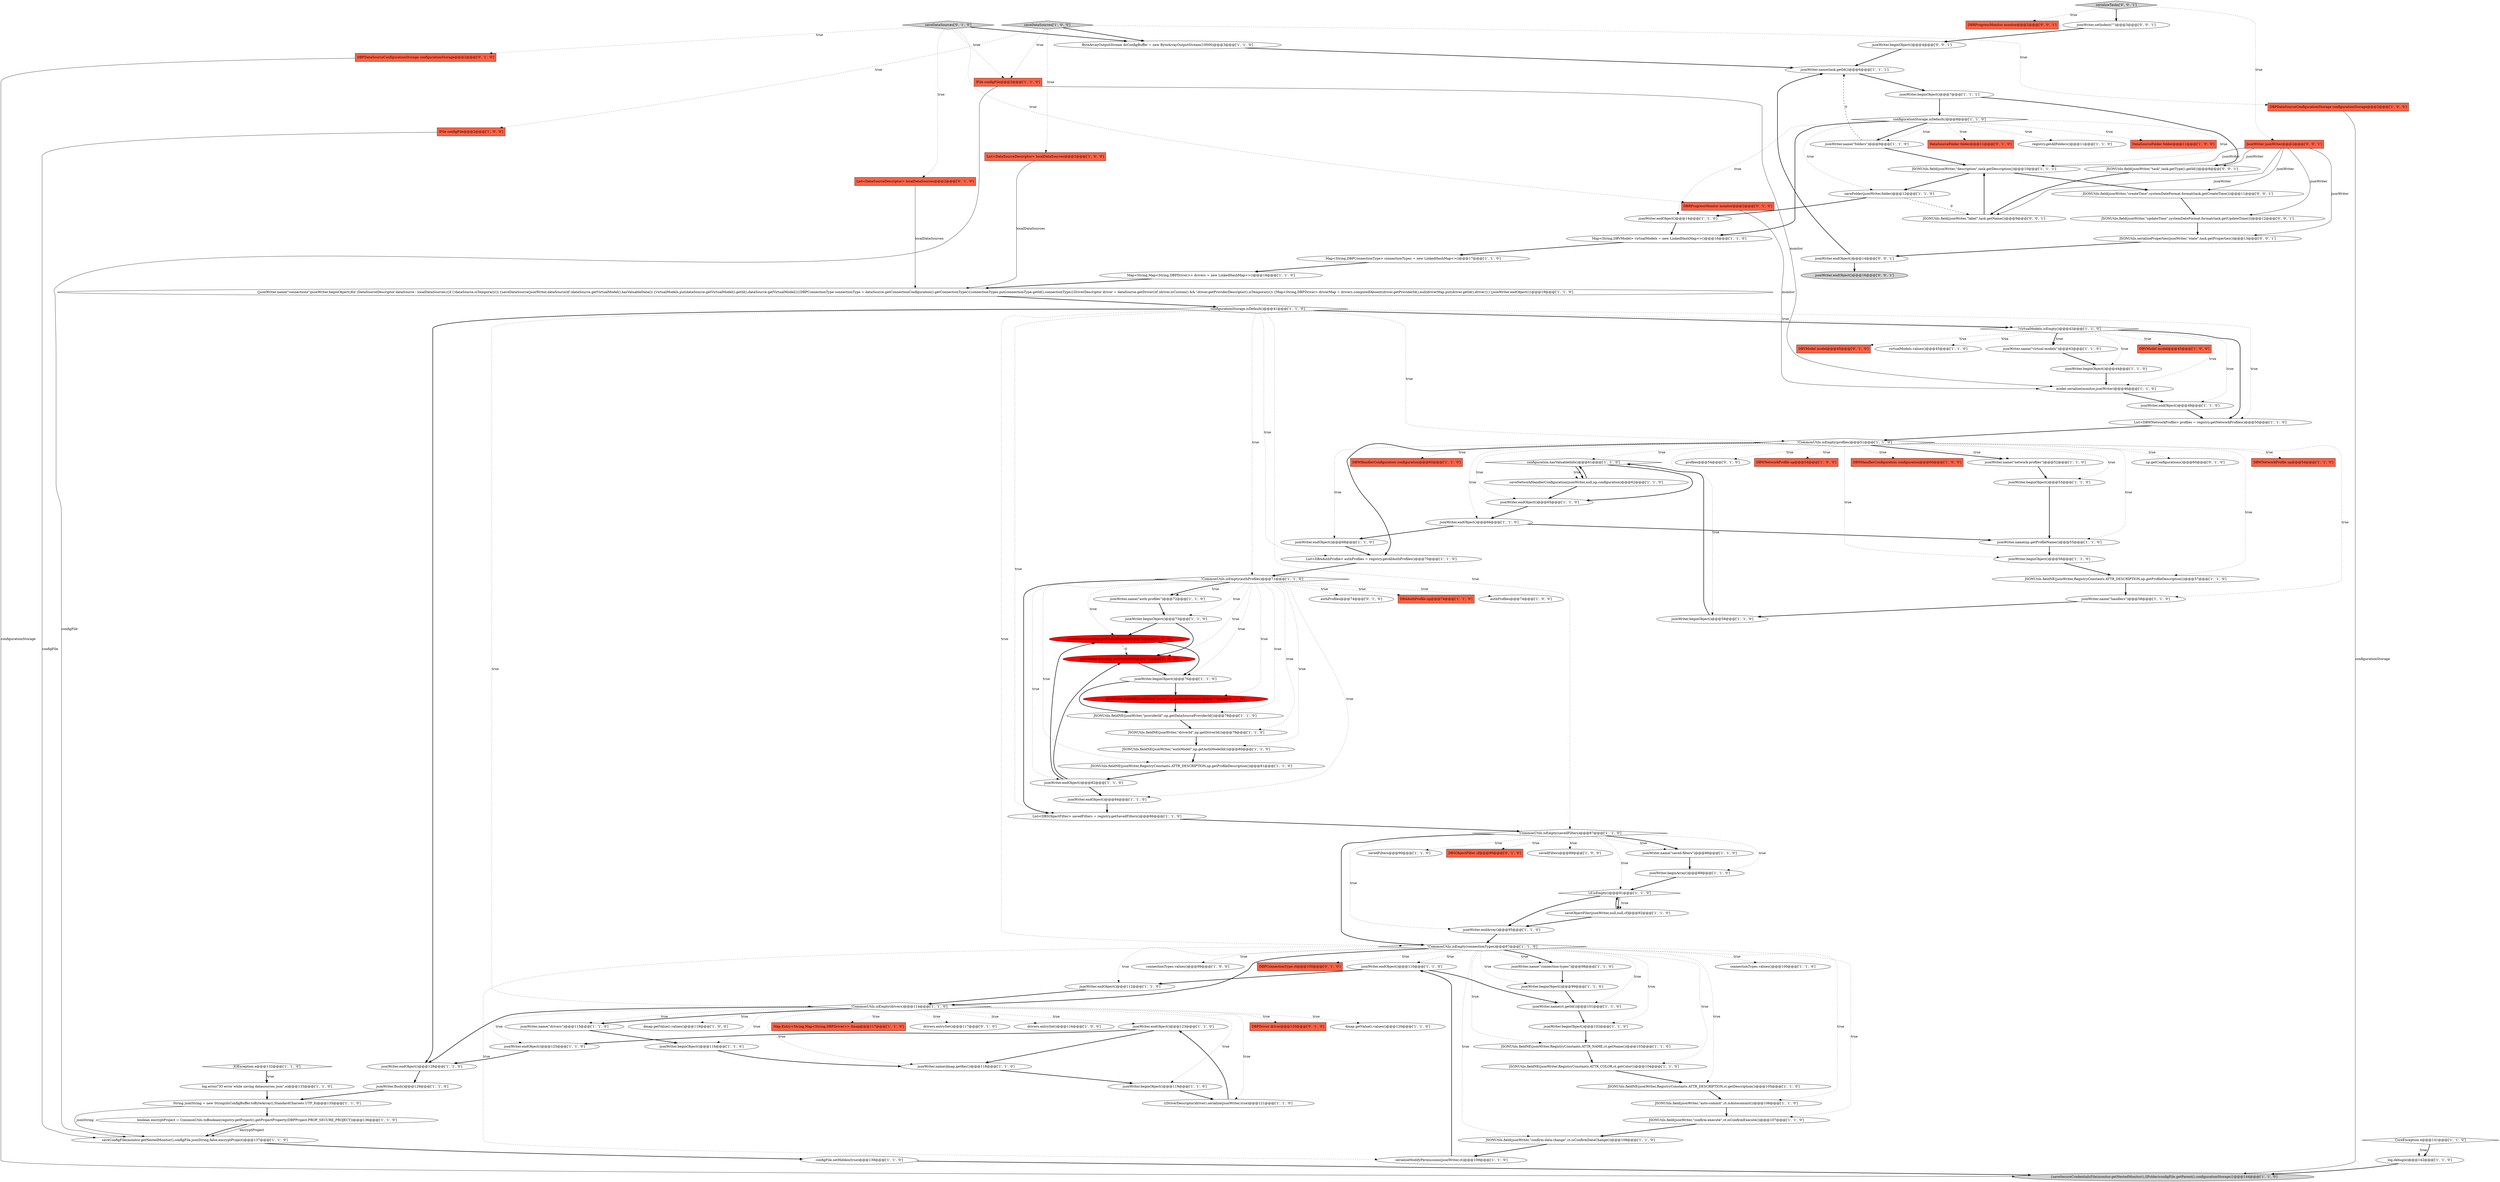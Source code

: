 digraph {
57 [style = filled, label = "jsonWriter.beginArray()@@@89@@@['1', '1', '0']", fillcolor = white, shape = ellipse image = "AAA0AAABBB1BBB"];
115 [style = filled, label = "DBPDataSourceConfigurationStorage configurationStorage@@@2@@@['0', '1', '0']", fillcolor = tomato, shape = box image = "AAA0AAABBB2BBB"];
90 [style = filled, label = "IFile configFile@@@2@@@['1', '1', '0']", fillcolor = tomato, shape = box image = "AAA0AAABBB1BBB"];
23 [style = filled, label = "{jsonWriter.name(\"connections\")jsonWriter.beginObject()for (DataSourceDescriptor dataSource : localDataSources){if (!dataSource.isTemporary()) {saveDataSource(jsonWriter,dataSource)if (dataSource.getVirtualModel().hasValuableData()) {virtualModels.put(dataSource.getVirtualModel().getId(),dataSource.getVirtualModel())}DBPConnectionType connectionType = dataSource.getConnectionConfiguration().getConnectionType(){connectionTypes.put(connectionType.getId(),connectionType)}DriverDescriptor driver = dataSource.getDriver()if (driver.isCustom() && !driver.getProviderDescriptor().isTemporary()) {Map<String,DBPDriver> driverMap = drivers.computeIfAbsent(driver.getProviderId(),null)driverMap.put(driver.getId(),driver)}}}jsonWriter.endObject()}@@@19@@@['1', '1', '0']", fillcolor = white, shape = ellipse image = "AAA0AAABBB1BBB"];
26 [style = filled, label = "jsonWriter.name(\"auth-profiles\")@@@72@@@['1', '1', '0']", fillcolor = white, shape = ellipse image = "AAA0AAABBB1BBB"];
68 [style = filled, label = "{saveSecureCredentialsFile(monitor.getNestedMonitor(),(IFolder)configFile.getParent(),configurationStorage)}@@@144@@@['1', '1', '0']", fillcolor = lightgray, shape = ellipse image = "AAA0AAABBB1BBB"];
119 [style = filled, label = "DBRProgressMonitor monitor@@@2@@@['0', '1', '0']", fillcolor = tomato, shape = box image = "AAA0AAABBB2BBB"];
6 [style = filled, label = "JSONUtils.fieldNE(jsonWriter,\"providerId\",np.getDataSourceProviderId())@@@78@@@['1', '1', '0']", fillcolor = white, shape = ellipse image = "AAA0AAABBB1BBB"];
1 [style = filled, label = "configuration.hasValuableInfo()@@@61@@@['1', '1', '0']", fillcolor = white, shape = diamond image = "AAA0AAABBB1BBB"];
124 [style = filled, label = "DBRProgressMonitor monitor@@@2@@@['0', '0', '1']", fillcolor = tomato, shape = box image = "AAA0AAABBB3BBB"];
86 [style = filled, label = "!CommonUtils.isEmpty(profiles)@@@51@@@['1', '1', '0']", fillcolor = white, shape = diamond image = "AAA0AAABBB1BBB"];
43 [style = filled, label = "jsonWriter.endObject()@@@123@@@['1', '1', '0']", fillcolor = white, shape = ellipse image = "AAA0AAABBB1BBB"];
104 [style = filled, label = "boolean encryptProject = CommonUtils.toBoolean(registry.getProject().getProjectProperty(DBPProject.PROP_SECURE_PROJECT))@@@136@@@['1', '1', '0']", fillcolor = white, shape = ellipse image = "AAA0AAABBB1BBB"];
72 [style = filled, label = "savedFilters@@@90@@@['1', '1', '0']", fillcolor = white, shape = ellipse image = "AAA0AAABBB1BBB"];
78 [style = filled, label = "!CommonUtils.isEmpty(connectionTypes)@@@97@@@['1', '1', '0']", fillcolor = white, shape = diamond image = "AAA0AAABBB1BBB"];
34 [style = filled, label = "jsonWriter.name(np.getProfileName())@@@75@@@['1', '0', '0']", fillcolor = red, shape = ellipse image = "AAA1AAABBB1BBB"];
2 [style = filled, label = "!CommonUtils.isEmpty(authProfiles)@@@71@@@['1', '1', '0']", fillcolor = white, shape = diamond image = "AAA0AAABBB1BBB"];
27 [style = filled, label = "jsonWriter.beginObject()@@@56@@@['1', '1', '0']", fillcolor = white, shape = ellipse image = "AAA0AAABBB1BBB"];
92 [style = filled, label = "jsonWriter.name(\"virtual-models\")@@@43@@@['1', '1', '0']", fillcolor = white, shape = ellipse image = "AAA0AAABBB1BBB"];
48 [style = filled, label = "JSONUtils.fieldNE(jsonWriter,\"authModel\",np.getAuthModelId())@@@80@@@['1', '1', '0']", fillcolor = white, shape = ellipse image = "AAA0AAABBB1BBB"];
46 [style = filled, label = "DBPDataSourceConfigurationStorage configurationStorage@@@2@@@['1', '0', '0']", fillcolor = tomato, shape = box image = "AAA0AAABBB1BBB"];
113 [style = filled, label = "DBPConnectionType ct@@@100@@@['0', '1', '0']", fillcolor = tomato, shape = box image = "AAA0AAABBB2BBB"];
58 [style = filled, label = "jsonWriter.endObject()@@@110@@@['1', '1', '0']", fillcolor = white, shape = ellipse image = "AAA0AAABBB1BBB"];
74 [style = filled, label = "jsonWriter.endObject()@@@65@@@['1', '1', '0']", fillcolor = white, shape = ellipse image = "AAA0AAABBB1BBB"];
4 [style = filled, label = "DataSourceFolder folder@@@11@@@['1', '0', '0']", fillcolor = tomato, shape = box image = "AAA0AAABBB1BBB"];
122 [style = filled, label = "JsonWriter jsonWriter@@@2@@@['0', '0', '1']", fillcolor = tomato, shape = box image = "AAA0AAABBB3BBB"];
62 [style = filled, label = "saveObjectFiler(jsonWriter,null,null,cf)@@@92@@@['1', '1', '0']", fillcolor = white, shape = ellipse image = "AAA0AAABBB1BBB"];
123 [style = filled, label = "JSONUtils.field(jsonWriter,\"label\",task.getName())@@@9@@@['0', '0', '1']", fillcolor = white, shape = ellipse image = "AAA0AAABBB3BBB"];
60 [style = filled, label = "jsonWriter.name(dmap.getKey())@@@118@@@['1', '1', '0']", fillcolor = white, shape = ellipse image = "AAA0AAABBB1BBB"];
53 [style = filled, label = "JSONUtils.fieldNE(jsonWriter,RegistryConstants.ATTR_DESCRIPTION,np.getProfileDescription())@@@81@@@['1', '1', '0']", fillcolor = white, shape = ellipse image = "AAA0AAABBB1BBB"];
35 [style = filled, label = "jsonWriter.beginObject()@@@99@@@['1', '1', '0']", fillcolor = white, shape = ellipse image = "AAA0AAABBB1BBB"];
109 [style = filled, label = "DBPDriver driver@@@120@@@['0', '1', '0']", fillcolor = tomato, shape = box image = "AAA0AAABBB2BBB"];
127 [style = filled, label = "serializeTasks['0', '0', '1']", fillcolor = lightgray, shape = diamond image = "AAA0AAABBB3BBB"];
80 [style = filled, label = "jsonWriter.name(\"folders\")@@@9@@@['1', '1', '0']", fillcolor = white, shape = ellipse image = "AAA0AAABBB1BBB"];
13 [style = filled, label = "JSONUtils.fieldNE(jsonWriter,RegistryConstants.ATTR_DESCRIPTION,ct.getDescription())@@@105@@@['1', '1', '0']", fillcolor = white, shape = ellipse image = "AAA0AAABBB1BBB"];
126 [style = filled, label = "JSONUtils.field(jsonWriter,\"createTime\",systemDateFormat.format(task.getCreateTime()))@@@11@@@['0', '0', '1']", fillcolor = white, shape = ellipse image = "AAA0AAABBB3BBB"];
66 [style = filled, label = "ByteArrayOutputStream dsConfigBuffer = new ByteArrayOutputStream(10000)@@@3@@@['1', '1', '0']", fillcolor = white, shape = ellipse image = "AAA0AAABBB1BBB"];
129 [style = filled, label = "jsonWriter.endObject()@@@16@@@['0', '0', '1']", fillcolor = lightgray, shape = ellipse image = "AAA0AAABBB3BBB"];
91 [style = filled, label = "dmap.getValue().values()@@@120@@@['1', '1', '0']", fillcolor = white, shape = ellipse image = "AAA0AAABBB1BBB"];
49 [style = filled, label = "DBVModel model@@@45@@@['1', '0', '0']", fillcolor = tomato, shape = box image = "AAA0AAABBB1BBB"];
118 [style = filled, label = "JSONUtils.fieldNE(jsonWriter,\"name\",np.getProfileName())@@@77@@@['0', '1', '0']", fillcolor = red, shape = ellipse image = "AAA1AAABBB2BBB"];
0 [style = filled, label = "jsonWriter.beginObject()@@@7@@@['1', '1', '1']", fillcolor = white, shape = ellipse image = "AAA0AAABBB1BBB"];
67 [style = filled, label = "!cf.isEmpty()@@@91@@@['1', '1', '0']", fillcolor = white, shape = diamond image = "AAA0AAABBB1BBB"];
41 [style = filled, label = "jsonWriter.name(ct.getId())@@@101@@@['1', '1', '0']", fillcolor = white, shape = ellipse image = "AAA0AAABBB1BBB"];
93 [style = filled, label = "jsonWriter.name(np.getProfileName())@@@55@@@['1', '1', '0']", fillcolor = white, shape = ellipse image = "AAA0AAABBB1BBB"];
5 [style = filled, label = "jsonWriter.endObject()@@@125@@@['1', '1', '0']", fillcolor = white, shape = ellipse image = "AAA0AAABBB1BBB"];
8 [style = filled, label = "JSONUtils.fieldNE(jsonWriter,RegistryConstants.ATTR_DESCRIPTION,np.getProfileDescription())@@@57@@@['1', '1', '0']", fillcolor = white, shape = ellipse image = "AAA0AAABBB1BBB"];
100 [style = filled, label = "((DriverDescriptor)driver).serialize(jsonWriter,true)@@@121@@@['1', '1', '0']", fillcolor = white, shape = ellipse image = "AAA0AAABBB1BBB"];
107 [style = filled, label = "np.getConfigurations()@@@60@@@['0', '1', '0']", fillcolor = white, shape = ellipse image = "AAA0AAABBB2BBB"];
120 [style = filled, label = "authProfiles@@@74@@@['0', '1', '0']", fillcolor = white, shape = ellipse image = "AAA0AAABBB2BBB"];
65 [style = filled, label = "CoreException e@@@141@@@['1', '1', '0']", fillcolor = white, shape = diamond image = "AAA0AAABBB1BBB"];
24 [style = filled, label = "jsonWriter.beginObject()@@@116@@@['1', '1', '0']", fillcolor = white, shape = ellipse image = "AAA0AAABBB1BBB"];
76 [style = filled, label = "DBAAuthProfile np@@@74@@@['1', '1', '0']", fillcolor = tomato, shape = box image = "AAA0AAABBB1BBB"];
101 [style = filled, label = "JSONUtils.fieldNE(jsonWriter,RegistryConstants.ATTR_NAME,ct.getName())@@@103@@@['1', '1', '0']", fillcolor = white, shape = ellipse image = "AAA0AAABBB1BBB"];
28 [style = filled, label = "IFile configFile@@@2@@@['1', '0', '0']", fillcolor = tomato, shape = box image = "AAA0AAABBB1BBB"];
132 [style = filled, label = "jsonWriter.setIndent(\"\")@@@3@@@['0', '0', '1']", fillcolor = white, shape = ellipse image = "AAA0AAABBB3BBB"];
108 [style = filled, label = "jsonWriter.name(np.getProfileId())@@@75@@@['0', '1', '0']", fillcolor = red, shape = ellipse image = "AAA1AAABBB2BBB"];
98 [style = filled, label = "jsonWriter.endObject()@@@48@@@['1', '1', '0']", fillcolor = white, shape = ellipse image = "AAA0AAABBB1BBB"];
71 [style = filled, label = "authProfiles@@@74@@@['1', '0', '0']", fillcolor = white, shape = ellipse image = "AAA0AAABBB1BBB"];
52 [style = filled, label = "serializeModifyPermissions(jsonWriter,ct)@@@109@@@['1', '1', '0']", fillcolor = white, shape = ellipse image = "AAA0AAABBB1BBB"];
75 [style = filled, label = "dmap.getValue().values()@@@119@@@['1', '0', '0']", fillcolor = white, shape = ellipse image = "AAA0AAABBB1BBB"];
69 [style = filled, label = "jsonWriter.endObject()@@@128@@@['1', '1', '0']", fillcolor = white, shape = ellipse image = "AAA0AAABBB1BBB"];
14 [style = filled, label = "model.serialize(monitor,jsonWriter)@@@46@@@['1', '1', '0']", fillcolor = white, shape = ellipse image = "AAA0AAABBB1BBB"];
59 [style = filled, label = "jsonWriter.name(\"network-profiles\")@@@52@@@['1', '1', '0']", fillcolor = white, shape = ellipse image = "AAA0AAABBB1BBB"];
50 [style = filled, label = "DBWNetworkProfile np@@@54@@@['1', '1', '0']", fillcolor = tomato, shape = box image = "AAA0AAABBB1BBB"];
111 [style = filled, label = "DBVModel model@@@45@@@['0', '1', '0']", fillcolor = tomato, shape = box image = "AAA0AAABBB2BBB"];
103 [style = filled, label = "jsonWriter.beginObject()@@@53@@@['1', '1', '0']", fillcolor = white, shape = ellipse image = "AAA0AAABBB1BBB"];
18 [style = filled, label = "jsonWriter.name(\"connection-types\")@@@98@@@['1', '1', '0']", fillcolor = white, shape = ellipse image = "AAA0AAABBB1BBB"];
20 [style = filled, label = "log.debug(e)@@@142@@@['1', '1', '0']", fillcolor = white, shape = ellipse image = "AAA0AAABBB1BBB"];
42 [style = filled, label = "jsonWriter.endObject()@@@112@@@['1', '1', '0']", fillcolor = white, shape = ellipse image = "AAA0AAABBB1BBB"];
131 [style = filled, label = "JSONUtils.field(jsonWriter,\"updateTime\",systemDateFormat.format(task.getUpdateTime()))@@@12@@@['0', '0', '1']", fillcolor = white, shape = ellipse image = "AAA0AAABBB3BBB"];
55 [style = filled, label = "jsonWriter.beginObject()@@@76@@@['1', '1', '0']", fillcolor = white, shape = ellipse image = "AAA0AAABBB1BBB"];
83 [style = filled, label = "jsonWriter.endObject()@@@84@@@['1', '1', '0']", fillcolor = white, shape = ellipse image = "AAA0AAABBB1BBB"];
84 [style = filled, label = "String jsonString = new String(dsConfigBuffer.toByteArray(),StandardCharsets.UTF_8)@@@135@@@['1', '1', '0']", fillcolor = white, shape = ellipse image = "AAA0AAABBB1BBB"];
40 [style = filled, label = "jsonWriter.endObject()@@@14@@@['1', '1', '0']", fillcolor = white, shape = ellipse image = "AAA0AAABBB1BBB"];
12 [style = filled, label = "List<DBSObjectFilter> savedFilters = registry.getSavedFilters()@@@86@@@['1', '1', '0']", fillcolor = white, shape = ellipse image = "AAA0AAABBB1BBB"];
51 [style = filled, label = "connectionTypes.values()@@@100@@@['1', '1', '0']", fillcolor = white, shape = ellipse image = "AAA0AAABBB1BBB"];
73 [style = filled, label = "Map.Entry<String,Map<String,DBPDriver>> dmap@@@117@@@['1', '1', '0']", fillcolor = tomato, shape = box image = "AAA0AAABBB1BBB"];
114 [style = filled, label = "drivers.entrySet()@@@117@@@['0', '1', '0']", fillcolor = white, shape = ellipse image = "AAA0AAABBB2BBB"];
17 [style = filled, label = "!CommonUtils.isEmpty(savedFilters)@@@87@@@['1', '1', '0']", fillcolor = white, shape = diamond image = "AAA0AAABBB1BBB"];
10 [style = filled, label = "Map<String,DBPConnectionType> connectionTypes = new LinkedHashMap<>()@@@17@@@['1', '1', '0']", fillcolor = white, shape = ellipse image = "AAA0AAABBB1BBB"];
9 [style = filled, label = "Map<String,DBVModel> virtualModels = new LinkedHashMap<>()@@@16@@@['1', '1', '0']", fillcolor = white, shape = ellipse image = "AAA0AAABBB1BBB"];
56 [style = filled, label = "JSONUtils.field(jsonWriter,\"confirm-data-change\",ct.isConfirmDataChange())@@@108@@@['1', '1', '0']", fillcolor = white, shape = ellipse image = "AAA0AAABBB1BBB"];
130 [style = filled, label = "jsonWriter.beginObject()@@@4@@@['0', '0', '1']", fillcolor = white, shape = ellipse image = "AAA0AAABBB3BBB"];
22 [style = filled, label = "DBWHandlerConfiguration configuration@@@60@@@['1', '1', '0']", fillcolor = tomato, shape = box image = "AAA0AAABBB1BBB"];
39 [style = filled, label = "drivers.entrySet()@@@116@@@['1', '0', '0']", fillcolor = white, shape = ellipse image = "AAA0AAABBB1BBB"];
106 [style = filled, label = "log.error(\"IO error while saving datasources json\",e)@@@133@@@['1', '1', '0']", fillcolor = white, shape = ellipse image = "AAA0AAABBB1BBB"];
19 [style = filled, label = "jsonWriter.name(task.getId())@@@6@@@['1', '1', '1']", fillcolor = white, shape = ellipse image = "AAA0AAABBB1BBB"];
29 [style = filled, label = "saveFolder(jsonWriter,folder)@@@12@@@['1', '1', '0']", fillcolor = white, shape = ellipse image = "AAA0AAABBB1BBB"];
36 [style = filled, label = "jsonWriter.name(\"handlers\")@@@58@@@['1', '1', '0']", fillcolor = white, shape = ellipse image = "AAA0AAABBB1BBB"];
88 [style = filled, label = "jsonWriter.endObject()@@@66@@@['1', '1', '0']", fillcolor = white, shape = ellipse image = "AAA0AAABBB1BBB"];
102 [style = filled, label = "JSONUtils.field(jsonWriter,\"confirm-execute\",ct.isConfirmExecute())@@@107@@@['1', '1', '0']", fillcolor = white, shape = ellipse image = "AAA0AAABBB1BBB"];
125 [style = filled, label = "JSONUtils.serializeProperties(jsonWriter,\"state\",task.getProperties())@@@13@@@['0', '0', '1']", fillcolor = white, shape = ellipse image = "AAA0AAABBB3BBB"];
82 [style = filled, label = "configurationStorage.isDefault()@@@41@@@['1', '1', '0']", fillcolor = white, shape = diamond image = "AAA0AAABBB1BBB"];
110 [style = filled, label = "DataSourceFolder folder@@@11@@@['0', '1', '0']", fillcolor = tomato, shape = box image = "AAA0AAABBB2BBB"];
54 [style = filled, label = "jsonWriter.flush()@@@129@@@['1', '1', '0']", fillcolor = white, shape = ellipse image = "AAA0AAABBB1BBB"];
94 [style = filled, label = "virtualModels.values()@@@45@@@['1', '1', '0']", fillcolor = white, shape = ellipse image = "AAA0AAABBB1BBB"];
70 [style = filled, label = "Map<String,Map<String,DBPDriver>> drivers = new LinkedHashMap<>()@@@18@@@['1', '1', '0']", fillcolor = white, shape = ellipse image = "AAA0AAABBB1BBB"];
117 [style = filled, label = "DBSObjectFilter cf@@@90@@@['0', '1', '0']", fillcolor = tomato, shape = box image = "AAA0AAABBB2BBB"];
3 [style = filled, label = "jsonWriter.name(\"drivers\")@@@115@@@['1', '1', '0']", fillcolor = white, shape = ellipse image = "AAA0AAABBB1BBB"];
95 [style = filled, label = "!CommonUtils.isEmpty(drivers)@@@114@@@['1', '1', '0']", fillcolor = white, shape = diamond image = "AAA0AAABBB1BBB"];
45 [style = filled, label = "List<DBAAuthProfile> authProfiles = registry.getAllAuthProfiles()@@@70@@@['1', '1', '0']", fillcolor = white, shape = ellipse image = "AAA0AAABBB1BBB"];
116 [style = filled, label = "List<DataSourceDescriptor> localDataSources@@@2@@@['0', '1', '0']", fillcolor = tomato, shape = box image = "AAA0AAABBB2BBB"];
128 [style = filled, label = "jsonWriter.endObject()@@@14@@@['0', '0', '1']", fillcolor = white, shape = ellipse image = "AAA0AAABBB3BBB"];
79 [style = filled, label = "saveConfigFile(monitor.getNestedMonitor(),configFile,jsonString,false,encryptProject)@@@137@@@['1', '1', '0']", fillcolor = white, shape = ellipse image = "AAA0AAABBB1BBB"];
31 [style = filled, label = "savedFilters@@@89@@@['1', '0', '0']", fillcolor = white, shape = ellipse image = "AAA0AAABBB1BBB"];
61 [style = filled, label = "jsonWriter.endObject()@@@68@@@['1', '1', '0']", fillcolor = white, shape = ellipse image = "AAA0AAABBB1BBB"];
25 [style = filled, label = "jsonWriter.name(\"saved-filters\")@@@88@@@['1', '1', '0']", fillcolor = white, shape = ellipse image = "AAA0AAABBB1BBB"];
99 [style = filled, label = "configurationStorage.isDefault()@@@8@@@['1', '1', '0']", fillcolor = white, shape = diamond image = "AAA0AAABBB1BBB"];
112 [style = filled, label = "profiles@@@54@@@['0', '1', '0']", fillcolor = white, shape = ellipse image = "AAA0AAABBB2BBB"];
15 [style = filled, label = "jsonWriter.beginObject()@@@44@@@['1', '1', '0']", fillcolor = white, shape = ellipse image = "AAA0AAABBB1BBB"];
105 [style = filled, label = "jsonWriter.beginObject()@@@73@@@['1', '1', '0']", fillcolor = white, shape = ellipse image = "AAA0AAABBB1BBB"];
133 [style = filled, label = "JSONUtils.field(jsonWriter,\"task\",task.getType().getId())@@@8@@@['0', '0', '1']", fillcolor = white, shape = ellipse image = "AAA0AAABBB3BBB"];
81 [style = filled, label = "List<DBWNetworkProfile> profiles = registry.getNetworkProfiles()@@@50@@@['1', '1', '0']", fillcolor = white, shape = ellipse image = "AAA0AAABBB1BBB"];
32 [style = filled, label = "DBWNetworkProfile np@@@54@@@['1', '0', '0']", fillcolor = tomato, shape = box image = "AAA0AAABBB1BBB"];
96 [style = filled, label = "jsonWriter.endObject()@@@82@@@['1', '1', '0']", fillcolor = white, shape = ellipse image = "AAA0AAABBB1BBB"];
47 [style = filled, label = "!virtualModels.isEmpty()@@@42@@@['1', '1', '0']", fillcolor = white, shape = diamond image = "AAA0AAABBB1BBB"];
121 [style = filled, label = "saveDataSources['0', '1', '0']", fillcolor = lightgray, shape = diamond image = "AAA0AAABBB2BBB"];
33 [style = filled, label = "connectionTypes.values()@@@99@@@['1', '0', '0']", fillcolor = white, shape = ellipse image = "AAA0AAABBB1BBB"];
38 [style = filled, label = "JSONUtils.fieldNE(jsonWriter,\"driverId\",np.getDriverId())@@@79@@@['1', '1', '0']", fillcolor = white, shape = ellipse image = "AAA0AAABBB1BBB"];
21 [style = filled, label = "jsonWriter.beginObject()@@@119@@@['1', '1', '0']", fillcolor = white, shape = ellipse image = "AAA0AAABBB1BBB"];
16 [style = filled, label = "jsonWriter.beginObject()@@@59@@@['1', '1', '0']", fillcolor = white, shape = ellipse image = "AAA0AAABBB1BBB"];
87 [style = filled, label = "JSONUtils.field(jsonWriter,\"auto-commit\",ct.isAutocommit())@@@106@@@['1', '1', '0']", fillcolor = white, shape = ellipse image = "AAA0AAABBB1BBB"];
77 [style = filled, label = "saveNetworkHandlerConfiguration(jsonWriter,null,np,configuration)@@@62@@@['1', '1', '0']", fillcolor = white, shape = ellipse image = "AAA0AAABBB1BBB"];
64 [style = filled, label = "JSONUtils.field(jsonWriter,\"description\",task.getDescription())@@@10@@@['1', '1', '1']", fillcolor = white, shape = ellipse image = "AAA0AAABBB1BBB"];
11 [style = filled, label = "DBWHandlerConfiguration configuration@@@60@@@['1', '0', '0']", fillcolor = tomato, shape = box image = "AAA0AAABBB1BBB"];
89 [style = filled, label = "registry.getAllFolders()@@@11@@@['1', '1', '0']", fillcolor = white, shape = ellipse image = "AAA0AAABBB1BBB"];
37 [style = filled, label = "List<DataSourceDescriptor> localDataSources@@@2@@@['1', '0', '0']", fillcolor = tomato, shape = box image = "AAA0AAABBB1BBB"];
44 [style = filled, label = "jsonWriter.endArray()@@@95@@@['1', '1', '0']", fillcolor = white, shape = ellipse image = "AAA0AAABBB1BBB"];
63 [style = filled, label = "jsonWriter.beginObject()@@@102@@@['1', '1', '0']", fillcolor = white, shape = ellipse image = "AAA0AAABBB1BBB"];
97 [style = filled, label = "IOException e@@@132@@@['1', '1', '0']", fillcolor = white, shape = diamond image = "AAA0AAABBB1BBB"];
85 [style = filled, label = "configFile.setHidden(true)@@@139@@@['1', '1', '0']", fillcolor = white, shape = ellipse image = "AAA0AAABBB1BBB"];
30 [style = filled, label = "JSONUtils.fieldNE(jsonWriter,RegistryConstants.ATTR_COLOR,ct.getColor())@@@104@@@['1', '1', '0']", fillcolor = white, shape = ellipse image = "AAA0AAABBB1BBB"];
7 [style = filled, label = "saveDataSources['1', '0', '0']", fillcolor = lightgray, shape = diamond image = "AAA0AAABBB1BBB"];
17->25 [style = bold, label=""];
61->45 [style = bold, label=""];
99->29 [style = dotted, label="true"];
2->108 [style = dotted, label="true"];
2->26 [style = bold, label=""];
56->52 [style = bold, label=""];
24->60 [style = bold, label=""];
30->13 [style = bold, label=""];
43->60 [style = bold, label=""];
118->6 [style = bold, label=""];
17->67 [style = dotted, label="true"];
95->43 [style = dotted, label="true"];
2->120 [style = dotted, label="true"];
3->24 [style = bold, label=""];
0->133 [style = bold, label=""];
35->41 [style = bold, label=""];
78->63 [style = dotted, label="true"];
78->13 [style = dotted, label="true"];
97->106 [style = dotted, label="true"];
86->27 [style = dotted, label="true"];
122->64 [style = solid, label="jsonWriter"];
96->34 [style = bold, label=""];
84->79 [style = solid, label="jsonString"];
47->98 [style = dotted, label="true"];
29->123 [style = dashed, label="0"];
65->20 [style = dotted, label="true"];
9->10 [style = bold, label=""];
122->131 [style = solid, label="jsonWriter"];
102->56 [style = bold, label=""];
86->8 [style = dotted, label="true"];
99->110 [style = dotted, label="true"];
62->67 [style = bold, label=""];
47->92 [style = bold, label=""];
20->68 [style = bold, label=""];
90->79 [style = solid, label="configFile"];
99->80 [style = bold, label=""];
2->55 [style = dotted, label="true"];
86->112 [style = dotted, label="true"];
8->36 [style = bold, label=""];
99->89 [style = dotted, label="true"];
57->67 [style = bold, label=""];
119->14 [style = solid, label="monitor"];
82->2 [style = dotted, label="true"];
55->118 [style = bold, label=""];
108->55 [style = bold, label=""];
2->48 [style = dotted, label="true"];
85->68 [style = bold, label=""];
95->3 [style = bold, label=""];
21->100 [style = bold, label=""];
92->15 [style = bold, label=""];
18->35 [style = bold, label=""];
115->68 [style = solid, label="configurationStorage"];
95->39 [style = dotted, label="true"];
121->119 [style = dotted, label="true"];
126->131 [style = bold, label=""];
65->20 [style = bold, label=""];
95->21 [style = dotted, label="true"];
2->96 [style = dotted, label="true"];
46->68 [style = solid, label="configurationStorage"];
25->57 [style = bold, label=""];
78->33 [style = dotted, label="true"];
2->53 [style = dotted, label="true"];
78->87 [style = dotted, label="true"];
86->103 [style = dotted, label="true"];
116->23 [style = solid, label="localDataSources"];
2->71 [style = dotted, label="true"];
86->59 [style = bold, label=""];
86->50 [style = dotted, label="true"];
78->51 [style = dotted, label="true"];
82->47 [style = bold, label=""];
60->21 [style = bold, label=""];
86->36 [style = dotted, label="true"];
83->12 [style = bold, label=""];
121->116 [style = dotted, label="true"];
122->123 [style = solid, label="jsonWriter"];
131->125 [style = bold, label=""];
77->74 [style = bold, label=""];
63->101 [style = bold, label=""];
78->58 [style = dotted, label="true"];
78->30 [style = dotted, label="true"];
127->132 [style = bold, label=""];
82->95 [style = dotted, label="true"];
128->19 [style = bold, label=""];
0->99 [style = bold, label=""];
54->84 [style = bold, label=""];
93->27 [style = bold, label=""];
122->125 [style = solid, label="jsonWriter"];
105->34 [style = bold, label=""];
52->58 [style = bold, label=""];
6->38 [style = bold, label=""];
88->93 [style = bold, label=""];
47->49 [style = dotted, label="true"];
47->94 [style = dotted, label="true"];
95->109 [style = dotted, label="true"];
2->76 [style = dotted, label="true"];
78->35 [style = dotted, label="true"];
17->117 [style = dotted, label="true"];
7->46 [style = dotted, label="true"];
80->19 [style = dashed, label="0"];
96->83 [style = bold, label=""];
95->24 [style = dotted, label="true"];
47->15 [style = dotted, label="true"];
121->90 [style = dotted, label="true"];
58->42 [style = bold, label=""];
86->74 [style = dotted, label="true"];
36->16 [style = bold, label=""];
29->40 [style = bold, label=""];
37->23 [style = solid, label="localDataSources"];
86->22 [style = dotted, label="true"];
82->81 [style = dotted, label="true"];
78->113 [style = dotted, label="true"];
27->8 [style = bold, label=""];
47->81 [style = bold, label=""];
95->5 [style = dotted, label="true"];
133->123 [style = bold, label=""];
2->105 [style = dotted, label="true"];
80->64 [style = bold, label=""];
7->66 [style = bold, label=""];
86->88 [style = dotted, label="true"];
53->96 [style = bold, label=""];
1->74 [style = bold, label=""];
95->69 [style = bold, label=""];
122->133 [style = solid, label="jsonWriter"];
130->19 [style = bold, label=""];
64->126 [style = bold, label=""];
82->86 [style = dotted, label="true"];
78->18 [style = dotted, label="true"];
47->111 [style = dotted, label="true"];
87->102 [style = bold, label=""];
34->108 [style = dashed, label="0"];
98->81 [style = bold, label=""];
15->14 [style = bold, label=""];
86->1 [style = dotted, label="true"];
1->77 [style = dotted, label="true"];
12->17 [style = bold, label=""];
86->45 [style = bold, label=""];
78->52 [style = dotted, label="true"];
64->29 [style = bold, label=""];
44->78 [style = bold, label=""];
86->32 [style = dotted, label="true"];
40->9 [style = bold, label=""];
34->55 [style = bold, label=""];
86->11 [style = dotted, label="true"];
103->93 [style = bold, label=""];
95->60 [style = dotted, label="true"];
38->48 [style = bold, label=""];
45->2 [style = bold, label=""];
59->103 [style = bold, label=""];
62->44 [style = bold, label=""];
66->19 [style = bold, label=""];
106->84 [style = bold, label=""];
82->45 [style = dotted, label="true"];
78->102 [style = dotted, label="true"];
2->83 [style = dotted, label="true"];
95->91 [style = dotted, label="true"];
19->0 [style = bold, label=""];
2->118 [style = dotted, label="true"];
26->105 [style = bold, label=""];
74->88 [style = bold, label=""];
121->66 [style = bold, label=""];
127->124 [style = dotted, label="true"];
97->106 [style = bold, label=""];
17->25 [style = dotted, label="true"];
86->93 [style = dotted, label="true"];
16->1 [style = bold, label=""];
43->5 [style = bold, label=""];
99->80 [style = dotted, label="true"];
2->6 [style = dotted, label="true"];
1->77 [style = bold, label=""];
81->86 [style = bold, label=""];
78->18 [style = bold, label=""];
99->4 [style = dotted, label="true"];
55->6 [style = bold, label=""];
90->14 [style = solid, label="monitor"];
88->61 [style = bold, label=""];
84->104 [style = bold, label=""];
122->126 [style = solid, label="jsonWriter"];
2->26 [style = dotted, label="true"];
101->30 [style = bold, label=""];
132->130 [style = bold, label=""];
128->129 [style = bold, label=""];
86->61 [style = dotted, label="true"];
104->79 [style = bold, label=""];
23->82 [style = bold, label=""];
7->28 [style = dotted, label="true"];
17->44 [style = dotted, label="true"];
17->72 [style = dotted, label="true"];
127->122 [style = dotted, label="true"];
78->42 [style = dotted, label="true"];
77->1 [style = bold, label=""];
13->87 [style = bold, label=""];
78->95 [style = bold, label=""];
86->107 [style = dotted, label="true"];
47->92 [style = dotted, label="true"];
95->3 [style = dotted, label="true"];
86->16 [style = dotted, label="true"];
2->34 [style = dotted, label="true"];
100->43 [style = bold, label=""];
99->9 [style = bold, label=""];
78->56 [style = dotted, label="true"];
69->54 [style = bold, label=""];
104->79 [style = solid, label="encryptProject"];
67->44 [style = bold, label=""];
99->64 [style = dotted, label="true"];
48->53 [style = bold, label=""];
82->17 [style = dotted, label="true"];
95->75 [style = dotted, label="true"];
7->90 [style = dotted, label="true"];
58->41 [style = bold, label=""];
7->37 [style = dotted, label="true"];
2->12 [style = bold, label=""];
79->85 [style = bold, label=""];
67->62 [style = bold, label=""];
99->40 [style = dotted, label="true"];
17->31 [style = dotted, label="true"];
82->78 [style = dotted, label="true"];
86->59 [style = dotted, label="true"];
95->73 [style = dotted, label="true"];
125->128 [style = bold, label=""];
95->114 [style = dotted, label="true"];
70->23 [style = bold, label=""];
105->108 [style = bold, label=""];
82->69 [style = bold, label=""];
14->98 [style = bold, label=""];
5->69 [style = bold, label=""];
47->14 [style = dotted, label="true"];
96->108 [style = bold, label=""];
78->101 [style = dotted, label="true"];
82->47 [style = dotted, label="true"];
42->95 [style = bold, label=""];
28->79 [style = solid, label="configFile"];
78->41 [style = dotted, label="true"];
2->38 [style = dotted, label="true"];
17->57 [style = dotted, label="true"];
10->70 [style = bold, label=""];
95->100 [style = dotted, label="true"];
82->12 [style = dotted, label="true"];
17->78 [style = bold, label=""];
121->115 [style = dotted, label="true"];
67->62 [style = dotted, label="true"];
41->63 [style = bold, label=""];
123->64 [style = bold, label=""];
}
